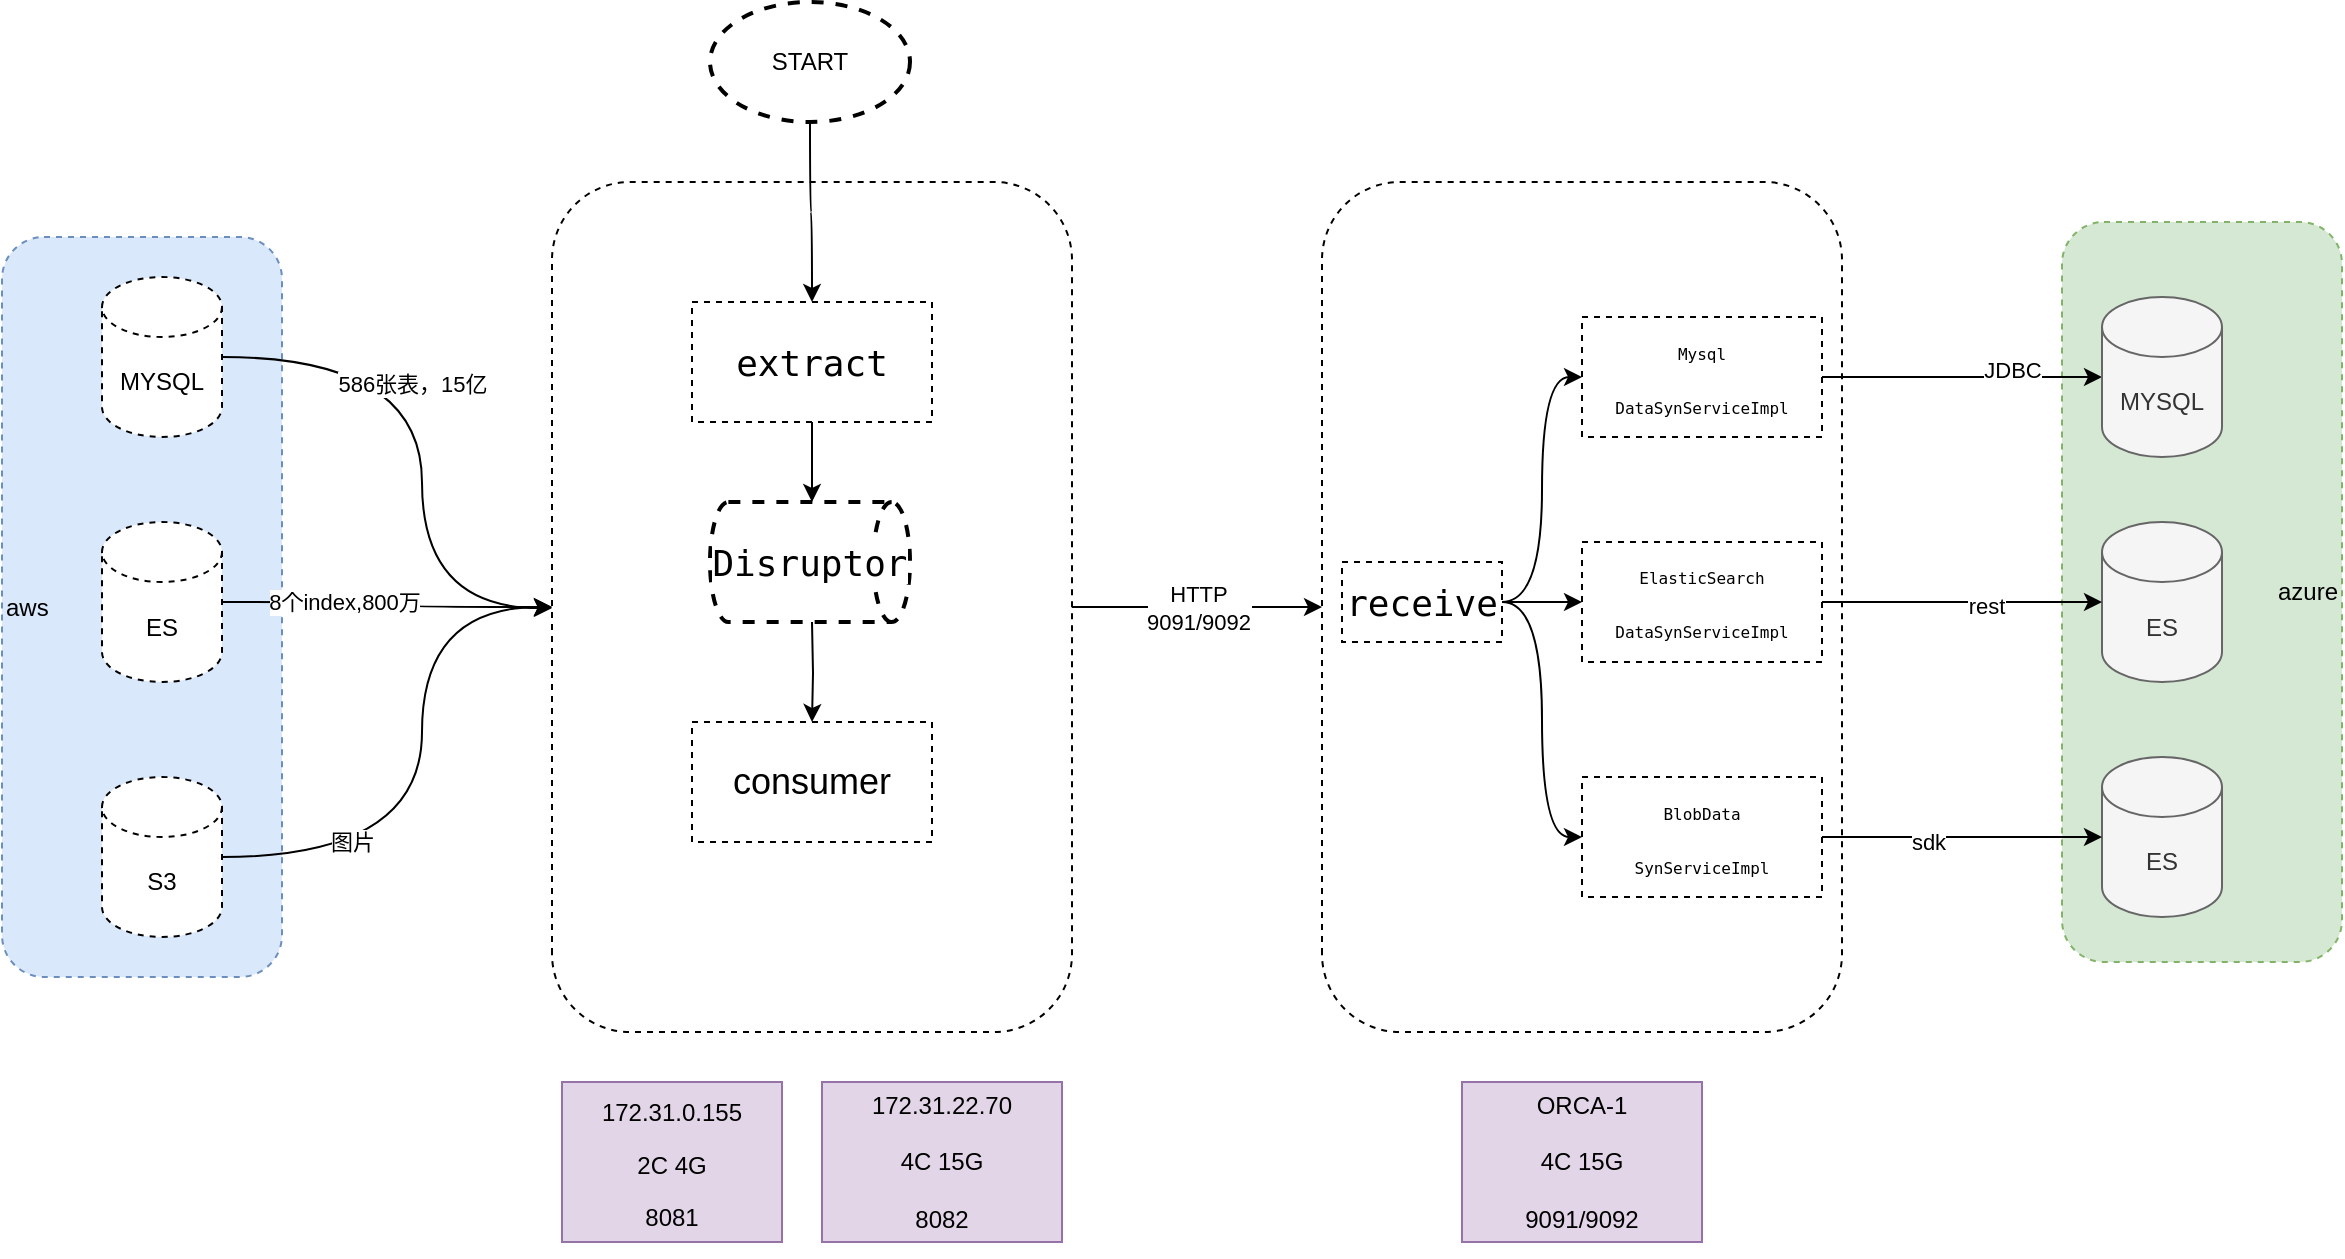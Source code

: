 <mxfile version="15.0.3" type="github">
  <diagram id="t5xvBoaTmmZxRE-rDOfT" name="Page-1">
    <mxGraphModel dx="1609" dy="1581" grid="1" gridSize="10" guides="1" tooltips="1" connect="1" arrows="1" fold="1" page="1" pageScale="1" pageWidth="827" pageHeight="1169" math="0" shadow="0">
      <root>
        <mxCell id="0" />
        <mxCell id="1" parent="0" />
        <mxCell id="93JEq6r9NOaDuIXSmWfF-27" value="azure" style="rounded=1;whiteSpace=wrap;html=1;dashed=1;fillColor=#d5e8d4;strokeColor=#82b366;align=right;" vertex="1" parent="1">
          <mxGeometry x="990" y="60" width="140" height="370" as="geometry" />
        </mxCell>
        <mxCell id="93JEq6r9NOaDuIXSmWfF-2" value="aws" style="rounded=1;whiteSpace=wrap;html=1;dashed=1;fillColor=#dae8fc;strokeColor=#6c8ebf;align=left;" vertex="1" parent="1">
          <mxGeometry x="-40" y="67.5" width="140" height="370" as="geometry" />
        </mxCell>
        <mxCell id="93JEq6r9NOaDuIXSmWfF-3" value="&lt;p&gt;&lt;span style=&quot;vertical-align: sub&quot;&gt;172.31.0.155&lt;/span&gt;&lt;br&gt;&lt;/p&gt;&lt;p&gt;&lt;span&gt;2C 4G&lt;/span&gt;&lt;/p&gt;&lt;p&gt;&lt;span&gt;8081&lt;/span&gt;&lt;/p&gt;" style="rounded=0;whiteSpace=wrap;html=1;align=center;fillColor=#e1d5e7;strokeColor=#9673a6;" vertex="1" parent="1">
          <mxGeometry x="240" y="490" width="110" height="80" as="geometry" />
        </mxCell>
        <mxCell id="93JEq6r9NOaDuIXSmWfF-4" value="172.31.22.70&lt;br&gt;&lt;br&gt;4C 15G&lt;br&gt;&lt;br&gt;8082" style="rounded=0;whiteSpace=wrap;html=1;fillColor=#e1d5e7;strokeColor=#9673a6;" vertex="1" parent="1">
          <mxGeometry x="370" y="490" width="120" height="80" as="geometry" />
        </mxCell>
        <mxCell id="93JEq6r9NOaDuIXSmWfF-16" value="" style="edgeStyle=orthogonalEdgeStyle;rounded=0;orthogonalLoop=1;jettySize=auto;html=1;curved=1;" edge="1" parent="1" source="93JEq6r9NOaDuIXSmWfF-7" target="93JEq6r9NOaDuIXSmWfF-10">
          <mxGeometry relative="1" as="geometry">
            <Array as="points">
              <mxPoint x="170" y="128" />
              <mxPoint x="170" y="253" />
            </Array>
          </mxGeometry>
        </mxCell>
        <mxCell id="93JEq6r9NOaDuIXSmWfF-30" value="586张表，15亿" style="edgeLabel;html=1;align=center;verticalAlign=middle;resizable=0;points=[];" vertex="1" connectable="0" parent="93JEq6r9NOaDuIXSmWfF-16">
          <mxGeometry x="-0.351" y="-13" relative="1" as="geometry">
            <mxPoint as="offset" />
          </mxGeometry>
        </mxCell>
        <mxCell id="93JEq6r9NOaDuIXSmWfF-7" value="&lt;span&gt;MYSQL&lt;/span&gt;" style="shape=cylinder3;whiteSpace=wrap;html=1;boundedLbl=1;backgroundOutline=1;size=15;dashed=1;" vertex="1" parent="1">
          <mxGeometry x="10" y="87.5" width="60" height="80" as="geometry" />
        </mxCell>
        <mxCell id="93JEq6r9NOaDuIXSmWfF-17" style="edgeStyle=orthogonalEdgeStyle;curved=1;rounded=0;orthogonalLoop=1;jettySize=auto;html=1;" edge="1" parent="1" source="93JEq6r9NOaDuIXSmWfF-8" target="93JEq6r9NOaDuIXSmWfF-10">
          <mxGeometry relative="1" as="geometry" />
        </mxCell>
        <mxCell id="93JEq6r9NOaDuIXSmWfF-31" value="8个index,800万" style="edgeLabel;html=1;align=center;verticalAlign=middle;resizable=0;points=[];" vertex="1" connectable="0" parent="93JEq6r9NOaDuIXSmWfF-17">
          <mxGeometry x="-0.272" relative="1" as="geometry">
            <mxPoint as="offset" />
          </mxGeometry>
        </mxCell>
        <mxCell id="93JEq6r9NOaDuIXSmWfF-8" value="&lt;span&gt;ES&lt;/span&gt;" style="shape=cylinder3;whiteSpace=wrap;html=1;boundedLbl=1;backgroundOutline=1;size=15;dashed=1;" vertex="1" parent="1">
          <mxGeometry x="10" y="210" width="60" height="80" as="geometry" />
        </mxCell>
        <mxCell id="93JEq6r9NOaDuIXSmWfF-18" style="edgeStyle=orthogonalEdgeStyle;curved=1;rounded=0;orthogonalLoop=1;jettySize=auto;html=1;entryX=0.5;entryY=0;entryDx=0;entryDy=0;" edge="1" parent="1" source="93JEq6r9NOaDuIXSmWfF-9" target="93JEq6r9NOaDuIXSmWfF-10">
          <mxGeometry relative="1" as="geometry">
            <Array as="points">
              <mxPoint x="170" y="378" />
              <mxPoint x="170" y="253" />
            </Array>
          </mxGeometry>
        </mxCell>
        <mxCell id="93JEq6r9NOaDuIXSmWfF-32" value="图片" style="edgeLabel;html=1;align=center;verticalAlign=middle;resizable=0;points=[];" vertex="1" connectable="0" parent="93JEq6r9NOaDuIXSmWfF-18">
          <mxGeometry x="-0.552" y="8" relative="1" as="geometry">
            <mxPoint as="offset" />
          </mxGeometry>
        </mxCell>
        <mxCell id="93JEq6r9NOaDuIXSmWfF-9" value="&lt;span&gt;S3&lt;/span&gt;" style="shape=cylinder3;whiteSpace=wrap;html=1;boundedLbl=1;backgroundOutline=1;size=15;dashed=1;" vertex="1" parent="1">
          <mxGeometry x="10" y="337.5" width="60" height="80" as="geometry" />
        </mxCell>
        <mxCell id="93JEq6r9NOaDuIXSmWfF-25" value="HTTP&lt;br&gt;9091/9092" style="edgeStyle=orthogonalEdgeStyle;curved=1;rounded=0;orthogonalLoop=1;jettySize=auto;html=1;" edge="1" parent="1" source="93JEq6r9NOaDuIXSmWfF-10" target="93JEq6r9NOaDuIXSmWfF-23">
          <mxGeometry relative="1" as="geometry" />
        </mxCell>
        <mxCell id="93JEq6r9NOaDuIXSmWfF-10" value="&lt;blockquote style=&quot;margin: 0 0 0 40px ; border: none ; padding: 0px&quot;&gt;&lt;blockquote style=&quot;margin: 0 0 0 40px ; border: none ; padding: 0px&quot;&gt;&lt;p style=&quot;text-align: justify&quot;&gt;&lt;br&gt;&lt;/p&gt;&lt;/blockquote&gt;&lt;/blockquote&gt;" style="rounded=1;whiteSpace=wrap;html=1;dashed=1;shadow=0;noLabel=0;labelPadding=0;direction=north;align=center;" vertex="1" parent="1">
          <mxGeometry x="235" y="40" width="260" height="425" as="geometry" />
        </mxCell>
        <mxCell id="93JEq6r9NOaDuIXSmWfF-13" value="" style="edgeStyle=orthogonalEdgeStyle;rounded=0;orthogonalLoop=1;jettySize=auto;html=1;" edge="1" parent="1" source="93JEq6r9NOaDuIXSmWfF-11">
          <mxGeometry relative="1" as="geometry">
            <mxPoint x="365" y="200" as="targetPoint" />
          </mxGeometry>
        </mxCell>
        <mxCell id="93JEq6r9NOaDuIXSmWfF-11" value="&lt;pre style=&quot;background-color: rgb(255 , 255 , 255) ; font-family: &amp;#34;jetbrains mono&amp;#34; , monospace ; font-size: 13.5pt&quot;&gt;extract&lt;/pre&gt;" style="rounded=0;whiteSpace=wrap;html=1;shadow=0;dashed=1;" vertex="1" parent="1">
          <mxGeometry x="305" y="100" width="120" height="60" as="geometry" />
        </mxCell>
        <mxCell id="93JEq6r9NOaDuIXSmWfF-15" value="" style="edgeStyle=orthogonalEdgeStyle;rounded=0;orthogonalLoop=1;jettySize=auto;html=1;" edge="1" parent="1" target="93JEq6r9NOaDuIXSmWfF-14">
          <mxGeometry relative="1" as="geometry">
            <mxPoint x="365" y="260" as="sourcePoint" />
          </mxGeometry>
        </mxCell>
        <mxCell id="93JEq6r9NOaDuIXSmWfF-14" value="&lt;font style=&quot;font-size: 18px&quot;&gt;consumer&lt;/font&gt;" style="rounded=0;whiteSpace=wrap;html=1;shadow=0;dashed=1;" vertex="1" parent="1">
          <mxGeometry x="305" y="310" width="120" height="60" as="geometry" />
        </mxCell>
        <mxCell id="93JEq6r9NOaDuIXSmWfF-21" value="" style="edgeStyle=orthogonalEdgeStyle;curved=1;rounded=0;orthogonalLoop=1;jettySize=auto;html=1;" edge="1" parent="1" source="93JEq6r9NOaDuIXSmWfF-20" target="93JEq6r9NOaDuIXSmWfF-11">
          <mxGeometry relative="1" as="geometry" />
        </mxCell>
        <mxCell id="93JEq6r9NOaDuIXSmWfF-20" value="START" style="strokeWidth=2;html=1;shape=mxgraph.flowchart.start_1;whiteSpace=wrap;shadow=0;dashed=1;" vertex="1" parent="1">
          <mxGeometry x="314" y="-50" width="100" height="60" as="geometry" />
        </mxCell>
        <mxCell id="93JEq6r9NOaDuIXSmWfF-22" value="&lt;pre style=&quot;background-color: rgb(255 , 255 , 255) ; font-family: &amp;#34;jetbrains mono&amp;#34; , monospace ; font-size: 13.5pt&quot;&gt;Disruptor&lt;/pre&gt;" style="strokeWidth=2;html=1;shape=mxgraph.flowchart.direct_data;whiteSpace=wrap;shadow=0;dashed=1;" vertex="1" parent="1">
          <mxGeometry x="314" y="200" width="100" height="60" as="geometry" />
        </mxCell>
        <mxCell id="93JEq6r9NOaDuIXSmWfF-23" value="&lt;blockquote style=&quot;margin: 0 0 0 40px ; border: none ; padding: 0px&quot;&gt;&lt;blockquote style=&quot;margin: 0 0 0 40px ; border: none ; padding: 0px&quot;&gt;&lt;p style=&quot;text-align: justify&quot;&gt;&lt;br&gt;&lt;/p&gt;&lt;/blockquote&gt;&lt;/blockquote&gt;" style="rounded=1;whiteSpace=wrap;html=1;dashed=1;shadow=0;noLabel=0;labelPadding=0;direction=north;align=center;" vertex="1" parent="1">
          <mxGeometry x="620" y="40" width="260" height="425" as="geometry" />
        </mxCell>
        <mxCell id="93JEq6r9NOaDuIXSmWfF-33" style="edgeStyle=orthogonalEdgeStyle;curved=1;rounded=0;orthogonalLoop=1;jettySize=auto;html=1;" edge="1" parent="1" source="93JEq6r9NOaDuIXSmWfF-37" target="93JEq6r9NOaDuIXSmWfF-29">
          <mxGeometry relative="1" as="geometry" />
        </mxCell>
        <mxCell id="93JEq6r9NOaDuIXSmWfF-34" value="JDBC" style="edgeLabel;html=1;align=center;verticalAlign=middle;resizable=0;points=[];" vertex="1" connectable="0" parent="93JEq6r9NOaDuIXSmWfF-33">
          <mxGeometry x="0.347" y="4" relative="1" as="geometry">
            <mxPoint as="offset" />
          </mxGeometry>
        </mxCell>
        <mxCell id="93JEq6r9NOaDuIXSmWfF-40" style="edgeStyle=orthogonalEdgeStyle;curved=1;rounded=0;orthogonalLoop=1;jettySize=auto;html=1;entryX=0;entryY=0.5;entryDx=0;entryDy=0;" edge="1" parent="1" source="93JEq6r9NOaDuIXSmWfF-24" target="93JEq6r9NOaDuIXSmWfF-37">
          <mxGeometry relative="1" as="geometry" />
        </mxCell>
        <mxCell id="93JEq6r9NOaDuIXSmWfF-41" value="" style="edgeStyle=orthogonalEdgeStyle;curved=1;rounded=0;orthogonalLoop=1;jettySize=auto;html=1;" edge="1" parent="1" source="93JEq6r9NOaDuIXSmWfF-24" target="93JEq6r9NOaDuIXSmWfF-38">
          <mxGeometry relative="1" as="geometry" />
        </mxCell>
        <mxCell id="93JEq6r9NOaDuIXSmWfF-42" style="edgeStyle=orthogonalEdgeStyle;curved=1;rounded=0;orthogonalLoop=1;jettySize=auto;html=1;entryX=0;entryY=0.5;entryDx=0;entryDy=0;" edge="1" parent="1" source="93JEq6r9NOaDuIXSmWfF-24" target="93JEq6r9NOaDuIXSmWfF-39">
          <mxGeometry relative="1" as="geometry" />
        </mxCell>
        <mxCell id="93JEq6r9NOaDuIXSmWfF-24" value="&lt;pre style=&quot;background-color: rgb(255 , 255 , 255) ; font-family: &amp;#34;jetbrains mono&amp;#34; , monospace ; font-size: 13.5pt&quot;&gt;&lt;pre style=&quot;font-family: &amp;#34;jetbrains mono&amp;#34; , monospace ; font-size: 13.5pt&quot;&gt;receive&lt;/pre&gt;&lt;/pre&gt;" style="rounded=0;whiteSpace=wrap;html=1;shadow=0;dashed=1;" vertex="1" parent="1">
          <mxGeometry x="630" y="230" width="80" height="40" as="geometry" />
        </mxCell>
        <mxCell id="93JEq6r9NOaDuIXSmWfF-26" value="ORCA-1&lt;br&gt;&lt;br&gt;4C 15G&lt;br&gt;&lt;br&gt;9091/9092" style="rounded=0;whiteSpace=wrap;html=1;fillColor=#e1d5e7;strokeColor=#9673a6;" vertex="1" parent="1">
          <mxGeometry x="690" y="490" width="120" height="80" as="geometry" />
        </mxCell>
        <mxCell id="93JEq6r9NOaDuIXSmWfF-29" value="MYSQL" style="shape=cylinder3;whiteSpace=wrap;html=1;boundedLbl=1;backgroundOutline=1;size=15;rounded=0;strokeColor=#666666;fillColor=#f5f5f5;fontColor=#333333;" vertex="1" parent="1">
          <mxGeometry x="1010" y="97.5" width="60" height="80" as="geometry" />
        </mxCell>
        <mxCell id="93JEq6r9NOaDuIXSmWfF-35" value="ES" style="shape=cylinder3;whiteSpace=wrap;html=1;boundedLbl=1;backgroundOutline=1;size=15;rounded=0;strokeColor=#666666;fillColor=#f5f5f5;fontColor=#333333;" vertex="1" parent="1">
          <mxGeometry x="1010" y="210" width="60" height="80" as="geometry" />
        </mxCell>
        <mxCell id="93JEq6r9NOaDuIXSmWfF-36" value="ES" style="shape=cylinder3;whiteSpace=wrap;html=1;boundedLbl=1;backgroundOutline=1;size=15;rounded=0;strokeColor=#666666;fillColor=#f5f5f5;fontColor=#333333;" vertex="1" parent="1">
          <mxGeometry x="1010" y="327.5" width="60" height="80" as="geometry" />
        </mxCell>
        <mxCell id="93JEq6r9NOaDuIXSmWfF-37" value="&lt;pre style=&quot;background-color: rgb(255 , 255 , 255) ; font-family: &amp;#34;jetbrains mono&amp;#34; , monospace&quot;&gt;&lt;pre style=&quot;font-family: &amp;#34;jetbrains mono&amp;#34; , monospace&quot;&gt;&lt;pre style=&quot;font-family: &amp;#34;jetbrains mono&amp;#34; , monospace&quot;&gt;&lt;font style=&quot;font-size: 8px&quot;&gt;Mysql&lt;/font&gt;&lt;/pre&gt;&lt;pre style=&quot;font-family: &amp;#34;jetbrains mono&amp;#34; , monospace&quot;&gt;&lt;font style=&quot;font-size: 8px&quot;&gt;DataSynServiceImpl&lt;/font&gt;&lt;/pre&gt;&lt;/pre&gt;&lt;/pre&gt;" style="rounded=0;whiteSpace=wrap;html=1;shadow=0;dashed=1;" vertex="1" parent="1">
          <mxGeometry x="750" y="107.5" width="120" height="60" as="geometry" />
        </mxCell>
        <mxCell id="93JEq6r9NOaDuIXSmWfF-43" value="" style="edgeStyle=orthogonalEdgeStyle;curved=1;rounded=0;orthogonalLoop=1;jettySize=auto;html=1;entryX=0;entryY=0.5;entryDx=0;entryDy=0;entryPerimeter=0;" edge="1" parent="1" source="93JEq6r9NOaDuIXSmWfF-38" target="93JEq6r9NOaDuIXSmWfF-35">
          <mxGeometry relative="1" as="geometry">
            <mxPoint x="1000" y="280" as="targetPoint" />
          </mxGeometry>
        </mxCell>
        <mxCell id="93JEq6r9NOaDuIXSmWfF-44" value="rest" style="edgeLabel;html=1;align=center;verticalAlign=middle;resizable=0;points=[];" vertex="1" connectable="0" parent="93JEq6r9NOaDuIXSmWfF-43">
          <mxGeometry x="0.167" y="-2" relative="1" as="geometry">
            <mxPoint as="offset" />
          </mxGeometry>
        </mxCell>
        <mxCell id="93JEq6r9NOaDuIXSmWfF-38" value="&lt;pre style=&quot;background-color: rgb(255 , 255 , 255) ; font-family: &amp;#34;jetbrains mono&amp;#34; , monospace&quot;&gt;&lt;pre style=&quot;font-family: &amp;#34;jetbrains mono&amp;#34; , monospace&quot;&gt;&lt;pre style=&quot;font-family: &amp;#34;jetbrains mono&amp;#34; , monospace&quot;&gt;&lt;font style=&quot;font-size: 8px&quot;&gt;ElasticSearch&lt;/font&gt;&lt;/pre&gt;&lt;pre style=&quot;font-family: &amp;#34;jetbrains mono&amp;#34; , monospace&quot;&gt;&lt;font style=&quot;font-size: 8px&quot;&gt;DataSynServiceImpl&lt;/font&gt;&lt;/pre&gt;&lt;/pre&gt;&lt;/pre&gt;" style="rounded=0;whiteSpace=wrap;html=1;shadow=0;dashed=1;" vertex="1" parent="1">
          <mxGeometry x="750" y="220" width="120" height="60" as="geometry" />
        </mxCell>
        <mxCell id="93JEq6r9NOaDuIXSmWfF-45" style="edgeStyle=orthogonalEdgeStyle;curved=1;rounded=0;orthogonalLoop=1;jettySize=auto;html=1;" edge="1" parent="1" source="93JEq6r9NOaDuIXSmWfF-39" target="93JEq6r9NOaDuIXSmWfF-36">
          <mxGeometry relative="1" as="geometry" />
        </mxCell>
        <mxCell id="93JEq6r9NOaDuIXSmWfF-46" value="sdk" style="edgeLabel;html=1;align=center;verticalAlign=middle;resizable=0;points=[];" vertex="1" connectable="0" parent="93JEq6r9NOaDuIXSmWfF-45">
          <mxGeometry x="-0.248" y="-2" relative="1" as="geometry">
            <mxPoint as="offset" />
          </mxGeometry>
        </mxCell>
        <mxCell id="93JEq6r9NOaDuIXSmWfF-39" value="&lt;pre style=&quot;background-color: rgb(255 , 255 , 255) ; font-family: &amp;#34;jetbrains mono&amp;#34; , monospace&quot;&gt;&lt;pre style=&quot;font-family: &amp;#34;jetbrains mono&amp;#34; , monospace&quot;&gt;&lt;pre style=&quot;font-family: &amp;#34;jetbrains mono&amp;#34; , monospace&quot;&gt;&lt;font style=&quot;font-size: 8px&quot;&gt;BlobData&lt;/font&gt;&lt;/pre&gt;&lt;pre style=&quot;font-family: &amp;#34;jetbrains mono&amp;#34; , monospace&quot;&gt;&lt;font style=&quot;font-size: 8px&quot;&gt;SynServiceImpl&lt;/font&gt;&lt;/pre&gt;&lt;/pre&gt;&lt;/pre&gt;" style="rounded=0;whiteSpace=wrap;html=1;shadow=0;dashed=1;" vertex="1" parent="1">
          <mxGeometry x="750" y="337.5" width="120" height="60" as="geometry" />
        </mxCell>
      </root>
    </mxGraphModel>
  </diagram>
</mxfile>
